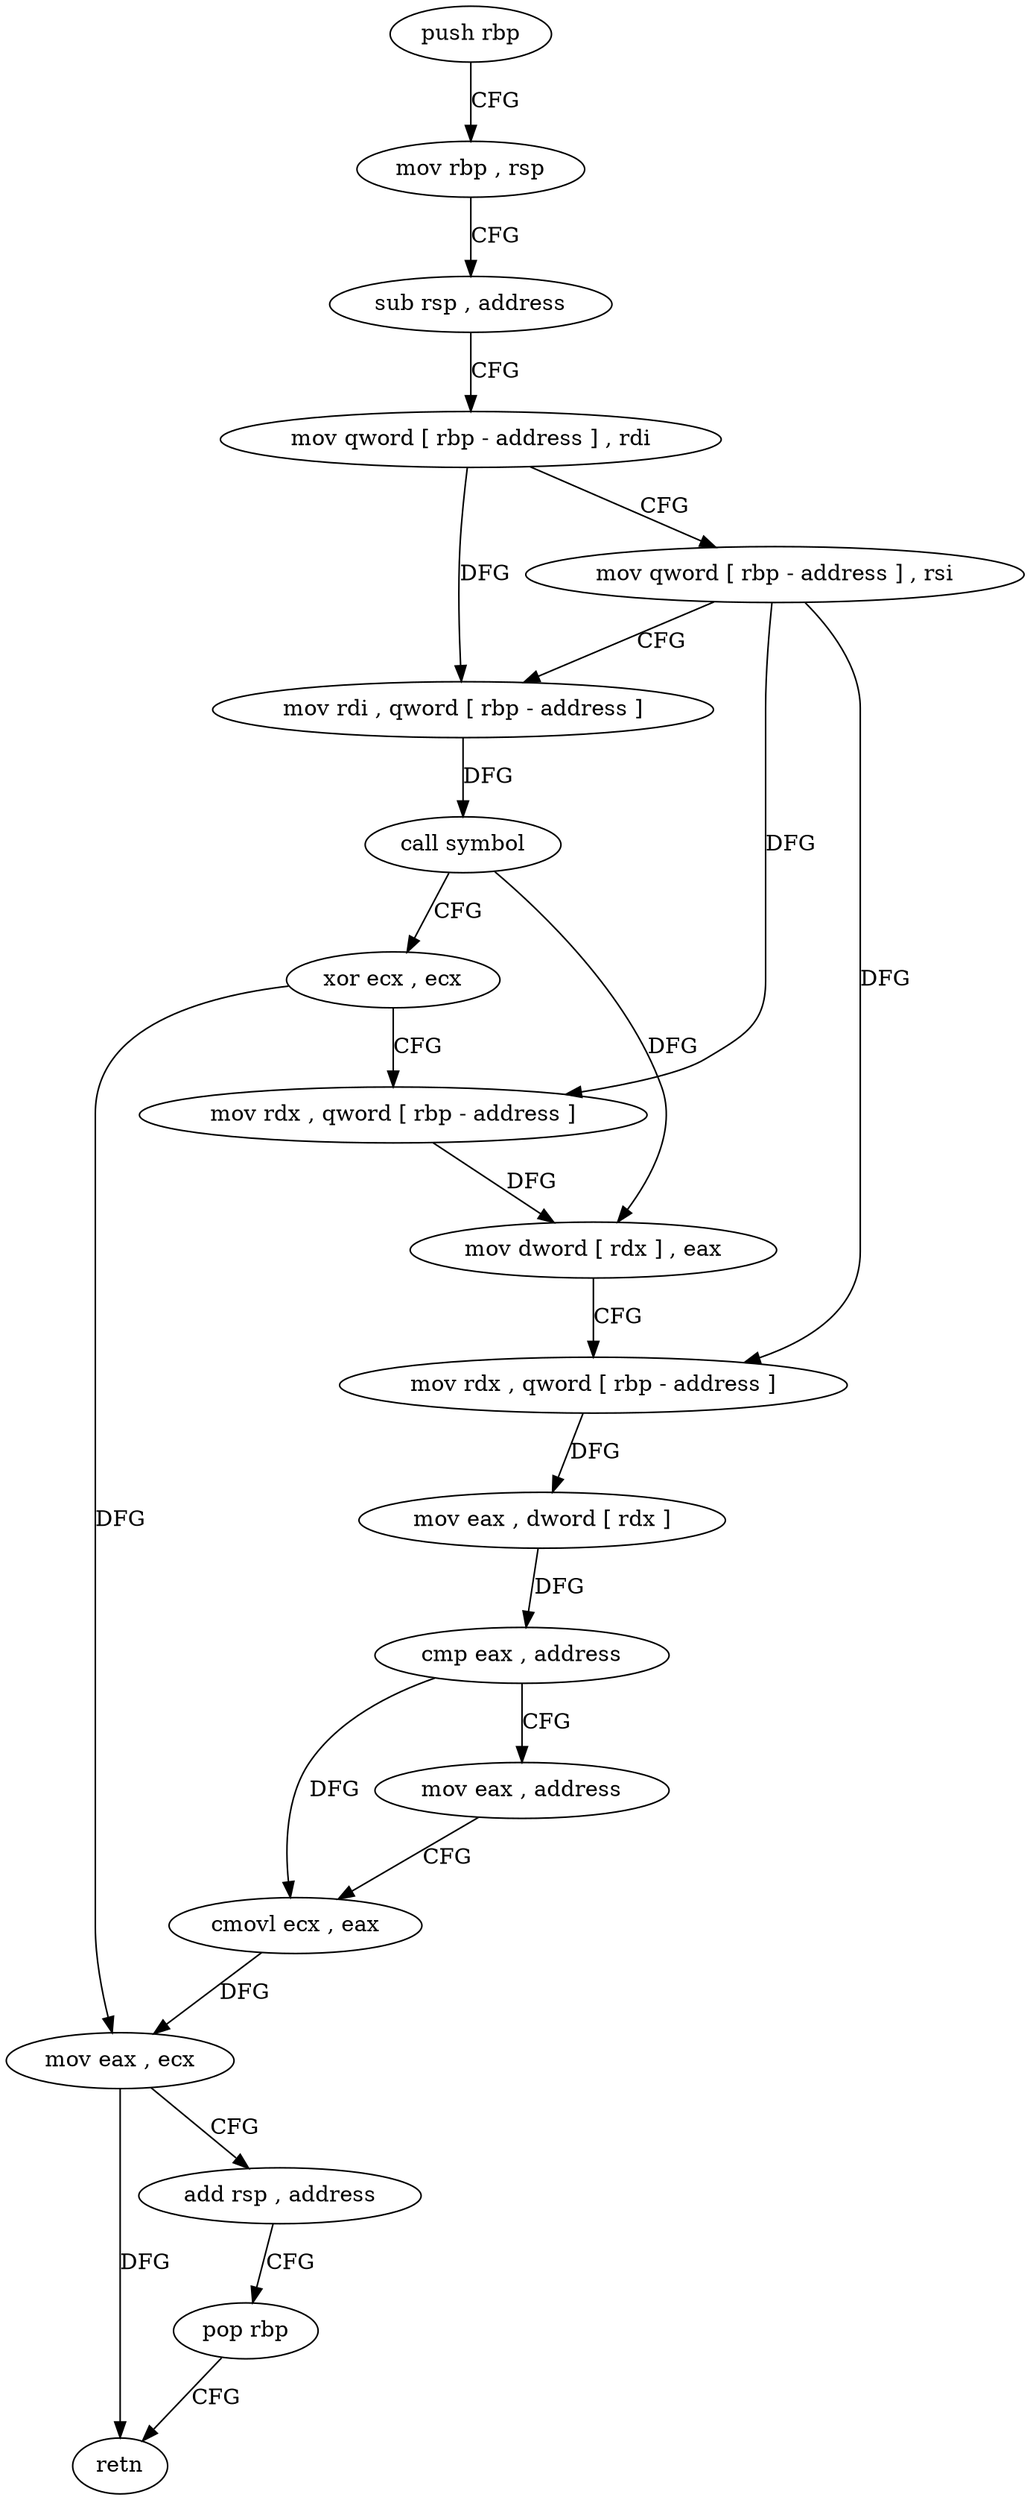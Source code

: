 digraph "func" {
"4218304" [label = "push rbp" ]
"4218305" [label = "mov rbp , rsp" ]
"4218308" [label = "sub rsp , address" ]
"4218312" [label = "mov qword [ rbp - address ] , rdi" ]
"4218316" [label = "mov qword [ rbp - address ] , rsi" ]
"4218320" [label = "mov rdi , qword [ rbp - address ]" ]
"4218324" [label = "call symbol" ]
"4218329" [label = "xor ecx , ecx" ]
"4218331" [label = "mov rdx , qword [ rbp - address ]" ]
"4218335" [label = "mov dword [ rdx ] , eax" ]
"4218337" [label = "mov rdx , qword [ rbp - address ]" ]
"4218341" [label = "mov eax , dword [ rdx ]" ]
"4218343" [label = "cmp eax , address" ]
"4218346" [label = "mov eax , address" ]
"4218351" [label = "cmovl ecx , eax" ]
"4218354" [label = "mov eax , ecx" ]
"4218356" [label = "add rsp , address" ]
"4218360" [label = "pop rbp" ]
"4218361" [label = "retn" ]
"4218304" -> "4218305" [ label = "CFG" ]
"4218305" -> "4218308" [ label = "CFG" ]
"4218308" -> "4218312" [ label = "CFG" ]
"4218312" -> "4218316" [ label = "CFG" ]
"4218312" -> "4218320" [ label = "DFG" ]
"4218316" -> "4218320" [ label = "CFG" ]
"4218316" -> "4218331" [ label = "DFG" ]
"4218316" -> "4218337" [ label = "DFG" ]
"4218320" -> "4218324" [ label = "DFG" ]
"4218324" -> "4218329" [ label = "CFG" ]
"4218324" -> "4218335" [ label = "DFG" ]
"4218329" -> "4218331" [ label = "CFG" ]
"4218329" -> "4218354" [ label = "DFG" ]
"4218331" -> "4218335" [ label = "DFG" ]
"4218335" -> "4218337" [ label = "CFG" ]
"4218337" -> "4218341" [ label = "DFG" ]
"4218341" -> "4218343" [ label = "DFG" ]
"4218343" -> "4218346" [ label = "CFG" ]
"4218343" -> "4218351" [ label = "DFG" ]
"4218346" -> "4218351" [ label = "CFG" ]
"4218351" -> "4218354" [ label = "DFG" ]
"4218354" -> "4218356" [ label = "CFG" ]
"4218354" -> "4218361" [ label = "DFG" ]
"4218356" -> "4218360" [ label = "CFG" ]
"4218360" -> "4218361" [ label = "CFG" ]
}
